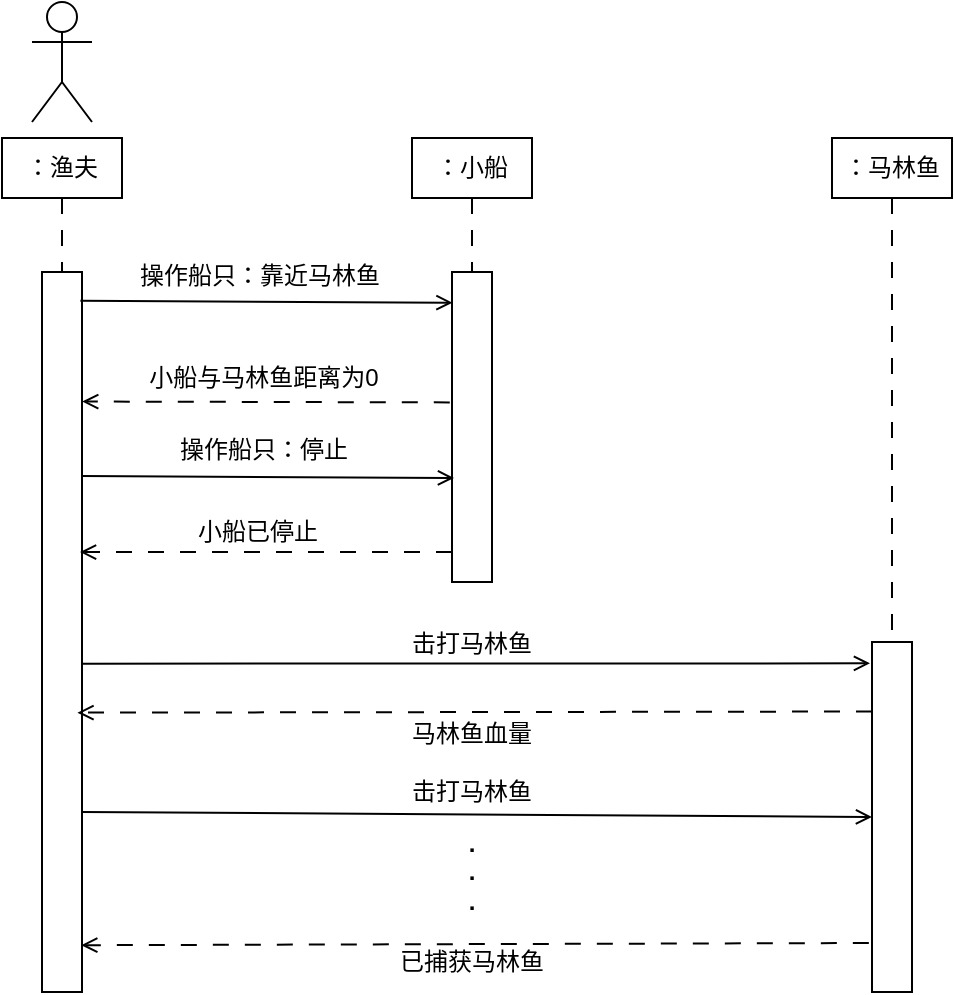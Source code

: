 <mxfile version="25.0.2">
  <diagram name="第 1 页" id="mHi4XNvlJZAQIr8-y_Rf">
    <mxGraphModel dx="1098" dy="987" grid="1" gridSize="10" guides="1" tooltips="1" connect="1" arrows="1" fold="1" page="1" pageScale="1" pageWidth="827" pageHeight="1169" math="0" shadow="0">
      <root>
        <mxCell id="0" />
        <mxCell id="1" parent="0" />
        <mxCell id="GfrcG74RFH0WNDXV7pOx-1" value="" style="shape=umlActor;verticalLabelPosition=bottom;verticalAlign=top;html=1;outlineConnect=0;" parent="1" vertex="1">
          <mxGeometry x="90" y="90" width="30" height="60" as="geometry" />
        </mxCell>
        <mxCell id="GfrcG74RFH0WNDXV7pOx-2" value="：渔夫" style="rounded=0;whiteSpace=wrap;html=1;" parent="1" vertex="1">
          <mxGeometry x="75" y="158" width="60" height="30" as="geometry" />
        </mxCell>
        <mxCell id="GfrcG74RFH0WNDXV7pOx-3" value="：小船" style="rounded=0;whiteSpace=wrap;html=1;" parent="1" vertex="1">
          <mxGeometry x="280" y="158" width="60" height="30" as="geometry" />
        </mxCell>
        <mxCell id="GfrcG74RFH0WNDXV7pOx-4" value="：马林鱼" style="rounded=0;whiteSpace=wrap;html=1;" parent="1" vertex="1">
          <mxGeometry x="490" y="158" width="60" height="30" as="geometry" />
        </mxCell>
        <mxCell id="GfrcG74RFH0WNDXV7pOx-5" value="" style="rounded=0;whiteSpace=wrap;html=1;" parent="1" vertex="1">
          <mxGeometry x="95" y="225" width="20" height="360" as="geometry" />
        </mxCell>
        <mxCell id="GfrcG74RFH0WNDXV7pOx-6" value="" style="rounded=0;whiteSpace=wrap;html=1;" parent="1" vertex="1">
          <mxGeometry x="300" y="225" width="20" height="155" as="geometry" />
        </mxCell>
        <mxCell id="GfrcG74RFH0WNDXV7pOx-7" value="" style="rounded=0;whiteSpace=wrap;html=1;" parent="1" vertex="1">
          <mxGeometry x="510" y="410" width="20" height="175" as="geometry" />
        </mxCell>
        <mxCell id="GfrcG74RFH0WNDXV7pOx-9" style="edgeStyle=none;rounded=0;orthogonalLoop=1;jettySize=auto;html=1;entryX=0.012;entryY=0.099;entryDx=0;entryDy=0;entryPerimeter=0;exitX=0.96;exitY=0.04;exitDx=0;exitDy=0;exitPerimeter=0;endArrow=open;endFill=0;" parent="1" source="GfrcG74RFH0WNDXV7pOx-5" target="GfrcG74RFH0WNDXV7pOx-6" edge="1">
          <mxGeometry relative="1" as="geometry">
            <mxPoint x="120" y="240" as="sourcePoint" />
          </mxGeometry>
        </mxCell>
        <mxCell id="GfrcG74RFH0WNDXV7pOx-10" value="操作船只：靠近马林鱼" style="text;strokeColor=none;align=center;fillColor=none;html=1;verticalAlign=middle;whiteSpace=wrap;rounded=0;" parent="1" vertex="1">
          <mxGeometry x="134" y="212" width="140" height="30" as="geometry" />
        </mxCell>
        <mxCell id="GfrcG74RFH0WNDXV7pOx-12" style="edgeStyle=none;rounded=0;orthogonalLoop=1;jettySize=auto;html=1;entryX=-0.05;entryY=0.061;entryDx=0;entryDy=0;entryPerimeter=0;exitX=1.014;exitY=0.544;exitDx=0;exitDy=0;exitPerimeter=0;endArrow=open;endFill=0;" parent="1" source="GfrcG74RFH0WNDXV7pOx-5" target="GfrcG74RFH0WNDXV7pOx-7" edge="1">
          <mxGeometry relative="1" as="geometry">
            <mxPoint x="114" y="420" as="sourcePoint" />
            <mxPoint x="300" y="421" as="targetPoint" />
          </mxGeometry>
        </mxCell>
        <mxCell id="GfrcG74RFH0WNDXV7pOx-13" style="edgeStyle=none;rounded=0;orthogonalLoop=1;jettySize=auto;html=1;entryX=1.005;entryY=0.391;entryDx=0;entryDy=0;entryPerimeter=0;endArrow=open;endFill=0;exitX=-0.055;exitY=0.911;exitDx=0;exitDy=0;exitPerimeter=0;dashed=1;dashPattern=8 8;" parent="1" edge="1">
          <mxGeometry relative="1" as="geometry">
            <mxPoint x="298.9" y="290.205" as="sourcePoint" />
            <mxPoint x="115.1" y="289.76" as="targetPoint" />
          </mxGeometry>
        </mxCell>
        <mxCell id="GfrcG74RFH0WNDXV7pOx-14" style="edgeStyle=none;rounded=0;orthogonalLoop=1;jettySize=auto;html=1;entryX=0;entryY=0.5;entryDx=0;entryDy=0;exitX=1;exitY=0.75;exitDx=0;exitDy=0;endArrow=open;endFill=0;" parent="1" source="GfrcG74RFH0WNDXV7pOx-5" target="GfrcG74RFH0WNDXV7pOx-7" edge="1">
          <mxGeometry relative="1" as="geometry">
            <mxPoint x="125" y="431" as="sourcePoint" />
            <mxPoint x="519" y="431" as="targetPoint" />
          </mxGeometry>
        </mxCell>
        <mxCell id="GfrcG74RFH0WNDXV7pOx-15" value="小船与马林鱼距离为0" style="text;strokeColor=none;align=center;fillColor=none;html=1;verticalAlign=middle;whiteSpace=wrap;rounded=0;" parent="1" vertex="1">
          <mxGeometry x="141" y="263" width="130" height="30" as="geometry" />
        </mxCell>
        <mxCell id="GfrcG74RFH0WNDXV7pOx-16" style="edgeStyle=none;rounded=0;orthogonalLoop=1;jettySize=auto;html=1;entryX=0.886;entryY=0.637;entryDx=0;entryDy=0;entryPerimeter=0;endArrow=open;endFill=0;exitX=0;exitY=0.25;exitDx=0;exitDy=0;dashed=1;dashPattern=8 8;" parent="1" edge="1">
          <mxGeometry relative="1" as="geometry">
            <mxPoint x="510" y="444.75" as="sourcePoint" />
            <mxPoint x="112.72" y="445.32" as="targetPoint" />
          </mxGeometry>
        </mxCell>
        <mxCell id="GfrcG74RFH0WNDXV7pOx-17" style="edgeStyle=none;rounded=0;orthogonalLoop=1;jettySize=auto;html=1;entryX=0.981;entryY=0.935;entryDx=0;entryDy=0;entryPerimeter=0;endArrow=open;endFill=0;exitX=-0.079;exitY=0.86;exitDx=0;exitDy=0;dashed=1;dashPattern=8 8;exitPerimeter=0;" parent="1" source="GfrcG74RFH0WNDXV7pOx-7" target="GfrcG74RFH0WNDXV7pOx-5" edge="1">
          <mxGeometry relative="1" as="geometry">
            <mxPoint x="520" y="464" as="sourcePoint" />
            <mxPoint x="123" y="464" as="targetPoint" />
          </mxGeometry>
        </mxCell>
        <mxCell id="GfrcG74RFH0WNDXV7pOx-18" value="击打马林鱼" style="text;strokeColor=none;align=center;fillColor=none;html=1;verticalAlign=middle;whiteSpace=wrap;rounded=0;" parent="1" vertex="1">
          <mxGeometry x="245" y="396" width="130" height="30" as="geometry" />
        </mxCell>
        <mxCell id="GfrcG74RFH0WNDXV7pOx-19" value="击打马林鱼" style="text;strokeColor=none;align=center;fillColor=none;html=1;verticalAlign=middle;whiteSpace=wrap;rounded=0;" parent="1" vertex="1">
          <mxGeometry x="245" y="470" width="130" height="30" as="geometry" />
        </mxCell>
        <mxCell id="GfrcG74RFH0WNDXV7pOx-20" value="已捕获马林鱼" style="text;strokeColor=none;align=center;fillColor=none;html=1;verticalAlign=middle;whiteSpace=wrap;rounded=0;" parent="1" vertex="1">
          <mxGeometry x="245" y="555" width="130" height="30" as="geometry" />
        </mxCell>
        <mxCell id="GfrcG74RFH0WNDXV7pOx-21" value="马林鱼血量" style="text;strokeColor=none;align=center;fillColor=none;html=1;verticalAlign=middle;whiteSpace=wrap;rounded=0;" parent="1" vertex="1">
          <mxGeometry x="245" y="441" width="130" height="30" as="geometry" />
        </mxCell>
        <mxCell id="GfrcG74RFH0WNDXV7pOx-22" style="edgeStyle=none;rounded=0;orthogonalLoop=1;jettySize=auto;html=1;entryX=0.5;entryY=0;entryDx=0;entryDy=0;endArrow=none;endFill=0;exitX=0.5;exitY=1;exitDx=0;exitDy=0;dashed=1;dashPattern=8 8;" parent="1" source="GfrcG74RFH0WNDXV7pOx-4" target="GfrcG74RFH0WNDXV7pOx-7" edge="1">
          <mxGeometry relative="1" as="geometry">
            <mxPoint x="520" y="464" as="sourcePoint" />
            <mxPoint x="123" y="464" as="targetPoint" />
          </mxGeometry>
        </mxCell>
        <mxCell id="GfrcG74RFH0WNDXV7pOx-23" style="edgeStyle=none;rounded=0;orthogonalLoop=1;jettySize=auto;html=1;entryX=0.5;entryY=0;entryDx=0;entryDy=0;endArrow=none;endFill=0;exitX=0.5;exitY=1;exitDx=0;exitDy=0;dashed=1;dashPattern=8 8;" parent="1" source="GfrcG74RFH0WNDXV7pOx-3" target="GfrcG74RFH0WNDXV7pOx-6" edge="1">
          <mxGeometry relative="1" as="geometry">
            <mxPoint x="530" y="198" as="sourcePoint" />
            <mxPoint x="530" y="420" as="targetPoint" />
          </mxGeometry>
        </mxCell>
        <mxCell id="GfrcG74RFH0WNDXV7pOx-24" style="edgeStyle=none;rounded=0;orthogonalLoop=1;jettySize=auto;html=1;entryX=0.5;entryY=0;entryDx=0;entryDy=0;endArrow=none;endFill=0;exitX=0.5;exitY=1;exitDx=0;exitDy=0;dashed=1;dashPattern=8 8;" parent="1" source="GfrcG74RFH0WNDXV7pOx-2" target="GfrcG74RFH0WNDXV7pOx-5" edge="1">
          <mxGeometry relative="1" as="geometry">
            <mxPoint x="104.76" y="188" as="sourcePoint" />
            <mxPoint x="104.76" y="410" as="targetPoint" />
          </mxGeometry>
        </mxCell>
        <mxCell id="GfrcG74RFH0WNDXV7pOx-25" value=".&lt;div&gt;.&lt;/div&gt;&lt;div&gt;.&lt;/div&gt;" style="text;strokeColor=none;align=center;fillColor=none;html=1;verticalAlign=middle;whiteSpace=wrap;rounded=0;fontStyle=1" parent="1" vertex="1">
          <mxGeometry x="280" y="510" width="60" height="30" as="geometry" />
        </mxCell>
        <mxCell id="HqCz8bmMkqx0q7Onk-yF-3" value="操作船只：停止" style="text;strokeColor=none;align=center;fillColor=none;html=1;verticalAlign=middle;whiteSpace=wrap;rounded=0;" vertex="1" parent="1">
          <mxGeometry x="136" y="299" width="140" height="30" as="geometry" />
        </mxCell>
        <mxCell id="HqCz8bmMkqx0q7Onk-yF-4" style="edgeStyle=none;rounded=0;orthogonalLoop=1;jettySize=auto;html=1;entryX=0.012;entryY=0.099;entryDx=0;entryDy=0;entryPerimeter=0;exitX=0.96;exitY=0.04;exitDx=0;exitDy=0;exitPerimeter=0;endArrow=open;endFill=0;" edge="1" parent="1">
          <mxGeometry relative="1" as="geometry">
            <mxPoint x="115" y="327" as="sourcePoint" />
            <mxPoint x="301" y="328" as="targetPoint" />
          </mxGeometry>
        </mxCell>
        <mxCell id="HqCz8bmMkqx0q7Onk-yF-5" style="edgeStyle=none;rounded=0;orthogonalLoop=1;jettySize=auto;html=1;entryX=0.95;entryY=0.389;entryDx=0;entryDy=0;entryPerimeter=0;endArrow=open;endFill=0;dashed=1;dashPattern=8 8;" edge="1" parent="1" target="GfrcG74RFH0WNDXV7pOx-5">
          <mxGeometry relative="1" as="geometry">
            <mxPoint x="300" y="365" as="sourcePoint" />
            <mxPoint x="112.1" y="366.76" as="targetPoint" />
          </mxGeometry>
        </mxCell>
        <mxCell id="HqCz8bmMkqx0q7Onk-yF-6" value="小船已停止" style="text;strokeColor=none;align=center;fillColor=none;html=1;verticalAlign=middle;whiteSpace=wrap;rounded=0;" vertex="1" parent="1">
          <mxGeometry x="138" y="340" width="130" height="30" as="geometry" />
        </mxCell>
      </root>
    </mxGraphModel>
  </diagram>
</mxfile>
